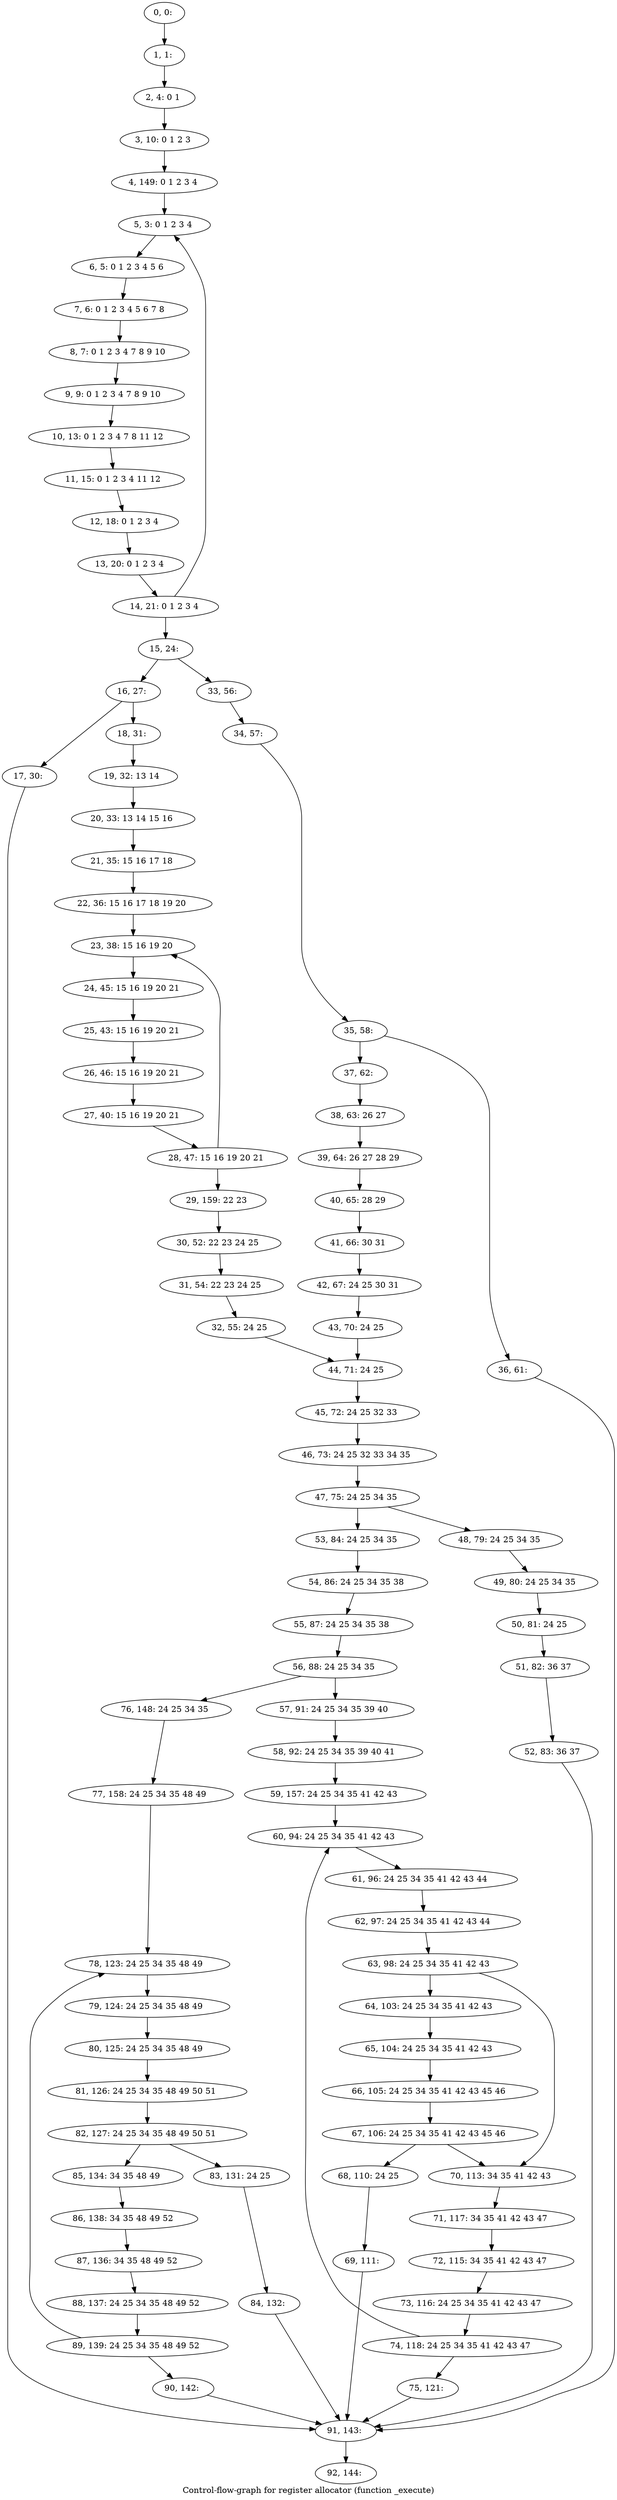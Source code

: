 digraph G {
graph [label="Control-flow-graph for register allocator (function _execute)"]
0[label="0, 0: "];
1[label="1, 1: "];
2[label="2, 4: 0 1 "];
3[label="3, 10: 0 1 2 3 "];
4[label="4, 149: 0 1 2 3 4 "];
5[label="5, 3: 0 1 2 3 4 "];
6[label="6, 5: 0 1 2 3 4 5 6 "];
7[label="7, 6: 0 1 2 3 4 5 6 7 8 "];
8[label="8, 7: 0 1 2 3 4 7 8 9 10 "];
9[label="9, 9: 0 1 2 3 4 7 8 9 10 "];
10[label="10, 13: 0 1 2 3 4 7 8 11 12 "];
11[label="11, 15: 0 1 2 3 4 11 12 "];
12[label="12, 18: 0 1 2 3 4 "];
13[label="13, 20: 0 1 2 3 4 "];
14[label="14, 21: 0 1 2 3 4 "];
15[label="15, 24: "];
16[label="16, 27: "];
17[label="17, 30: "];
18[label="18, 31: "];
19[label="19, 32: 13 14 "];
20[label="20, 33: 13 14 15 16 "];
21[label="21, 35: 15 16 17 18 "];
22[label="22, 36: 15 16 17 18 19 20 "];
23[label="23, 38: 15 16 19 20 "];
24[label="24, 45: 15 16 19 20 21 "];
25[label="25, 43: 15 16 19 20 21 "];
26[label="26, 46: 15 16 19 20 21 "];
27[label="27, 40: 15 16 19 20 21 "];
28[label="28, 47: 15 16 19 20 21 "];
29[label="29, 159: 22 23 "];
30[label="30, 52: 22 23 24 25 "];
31[label="31, 54: 22 23 24 25 "];
32[label="32, 55: 24 25 "];
33[label="33, 56: "];
34[label="34, 57: "];
35[label="35, 58: "];
36[label="36, 61: "];
37[label="37, 62: "];
38[label="38, 63: 26 27 "];
39[label="39, 64: 26 27 28 29 "];
40[label="40, 65: 28 29 "];
41[label="41, 66: 30 31 "];
42[label="42, 67: 24 25 30 31 "];
43[label="43, 70: 24 25 "];
44[label="44, 71: 24 25 "];
45[label="45, 72: 24 25 32 33 "];
46[label="46, 73: 24 25 32 33 34 35 "];
47[label="47, 75: 24 25 34 35 "];
48[label="48, 79: 24 25 34 35 "];
49[label="49, 80: 24 25 34 35 "];
50[label="50, 81: 24 25 "];
51[label="51, 82: 36 37 "];
52[label="52, 83: 36 37 "];
53[label="53, 84: 24 25 34 35 "];
54[label="54, 86: 24 25 34 35 38 "];
55[label="55, 87: 24 25 34 35 38 "];
56[label="56, 88: 24 25 34 35 "];
57[label="57, 91: 24 25 34 35 39 40 "];
58[label="58, 92: 24 25 34 35 39 40 41 "];
59[label="59, 157: 24 25 34 35 41 42 43 "];
60[label="60, 94: 24 25 34 35 41 42 43 "];
61[label="61, 96: 24 25 34 35 41 42 43 44 "];
62[label="62, 97: 24 25 34 35 41 42 43 44 "];
63[label="63, 98: 24 25 34 35 41 42 43 "];
64[label="64, 103: 24 25 34 35 41 42 43 "];
65[label="65, 104: 24 25 34 35 41 42 43 "];
66[label="66, 105: 24 25 34 35 41 42 43 45 46 "];
67[label="67, 106: 24 25 34 35 41 42 43 45 46 "];
68[label="68, 110: 24 25 "];
69[label="69, 111: "];
70[label="70, 113: 34 35 41 42 43 "];
71[label="71, 117: 34 35 41 42 43 47 "];
72[label="72, 115: 34 35 41 42 43 47 "];
73[label="73, 116: 24 25 34 35 41 42 43 47 "];
74[label="74, 118: 24 25 34 35 41 42 43 47 "];
75[label="75, 121: "];
76[label="76, 148: 24 25 34 35 "];
77[label="77, 158: 24 25 34 35 48 49 "];
78[label="78, 123: 24 25 34 35 48 49 "];
79[label="79, 124: 24 25 34 35 48 49 "];
80[label="80, 125: 24 25 34 35 48 49 "];
81[label="81, 126: 24 25 34 35 48 49 50 51 "];
82[label="82, 127: 24 25 34 35 48 49 50 51 "];
83[label="83, 131: 24 25 "];
84[label="84, 132: "];
85[label="85, 134: 34 35 48 49 "];
86[label="86, 138: 34 35 48 49 52 "];
87[label="87, 136: 34 35 48 49 52 "];
88[label="88, 137: 24 25 34 35 48 49 52 "];
89[label="89, 139: 24 25 34 35 48 49 52 "];
90[label="90, 142: "];
91[label="91, 143: "];
92[label="92, 144: "];
0->1 ;
1->2 ;
2->3 ;
3->4 ;
4->5 ;
5->6 ;
6->7 ;
7->8 ;
8->9 ;
9->10 ;
10->11 ;
11->12 ;
12->13 ;
13->14 ;
14->15 ;
14->5 ;
15->16 ;
15->33 ;
16->17 ;
16->18 ;
17->91 ;
18->19 ;
19->20 ;
20->21 ;
21->22 ;
22->23 ;
23->24 ;
24->25 ;
25->26 ;
26->27 ;
27->28 ;
28->29 ;
28->23 ;
29->30 ;
30->31 ;
31->32 ;
32->44 ;
33->34 ;
34->35 ;
35->36 ;
35->37 ;
36->91 ;
37->38 ;
38->39 ;
39->40 ;
40->41 ;
41->42 ;
42->43 ;
43->44 ;
44->45 ;
45->46 ;
46->47 ;
47->48 ;
47->53 ;
48->49 ;
49->50 ;
50->51 ;
51->52 ;
52->91 ;
53->54 ;
54->55 ;
55->56 ;
56->57 ;
56->76 ;
57->58 ;
58->59 ;
59->60 ;
60->61 ;
61->62 ;
62->63 ;
63->64 ;
63->70 ;
64->65 ;
65->66 ;
66->67 ;
67->68 ;
67->70 ;
68->69 ;
69->91 ;
70->71 ;
71->72 ;
72->73 ;
73->74 ;
74->75 ;
74->60 ;
75->91 ;
76->77 ;
77->78 ;
78->79 ;
79->80 ;
80->81 ;
81->82 ;
82->83 ;
82->85 ;
83->84 ;
84->91 ;
85->86 ;
86->87 ;
87->88 ;
88->89 ;
89->90 ;
89->78 ;
90->91 ;
91->92 ;
}

